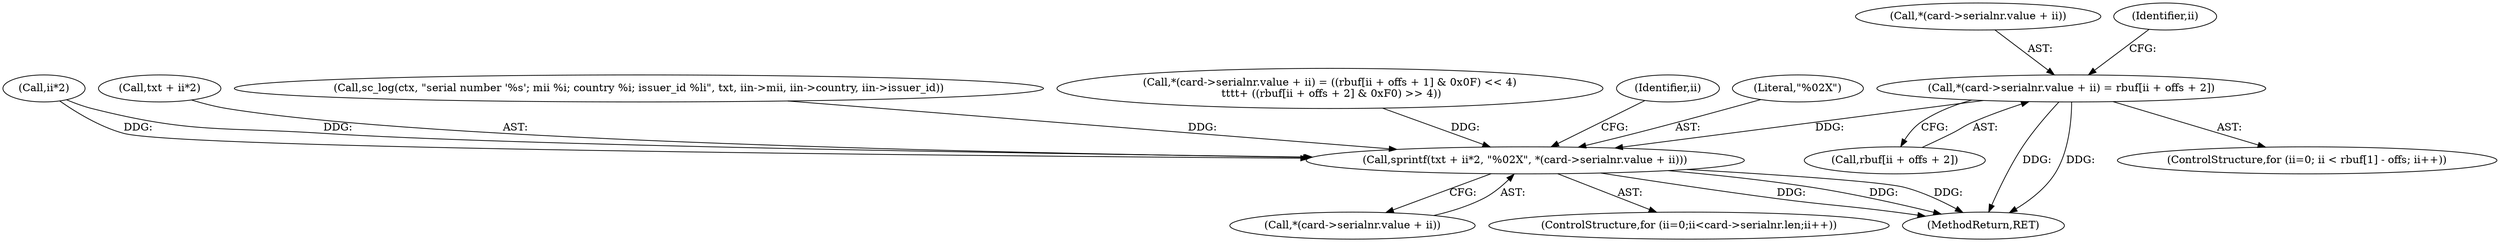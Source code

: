 digraph "0_OpenSC_8fe377e93b4b56060e5bbfb6f3142ceaeca744fa_10@array" {
"1000390" [label="(Call,*(card->serialnr.value + ii) = rbuf[ii + offs + 2])"];
"1000429" [label="(Call,sprintf(txt + ii*2, \"%02X\", *(card->serialnr.value + ii)))"];
"1000429" [label="(Call,sprintf(txt + ii*2, \"%02X\", *(card->serialnr.value + ii)))"];
"1000432" [label="(Call,ii*2)"];
"1000399" [label="(Call,rbuf[ii + offs + 2])"];
"1000430" [label="(Call,txt + ii*2)"];
"1000390" [label="(Call,*(card->serialnr.value + ii) = rbuf[ii + offs + 2])"];
"1000473" [label="(MethodReturn,RET)"];
"1000436" [label="(Call,*(card->serialnr.value + ii))"];
"1000444" [label="(Call,sc_log(ctx, \"serial number '%s'; mii %i; country %i; issuer_id %li\", txt, iin->mii, iin->country, iin->issuer_id))"];
"1000336" [label="(Call,*(card->serialnr.value + ii) = ((rbuf[ii + offs + 1] & 0x0F) << 4)\n \t\t\t\t+ ((rbuf[ii + offs + 2] & 0xF0) >> 4))"];
"1000391" [label="(Call,*(card->serialnr.value + ii))"];
"1000377" [label="(ControlStructure,for (ii=0; ii < rbuf[1] - offs; ii++))"];
"1000389" [label="(Identifier,ii)"];
"1000416" [label="(ControlStructure,for (ii=0;ii<card->serialnr.len;ii++))"];
"1000428" [label="(Identifier,ii)"];
"1000435" [label="(Literal,\"%02X\")"];
"1000390" -> "1000377"  [label="AST: "];
"1000390" -> "1000399"  [label="CFG: "];
"1000391" -> "1000390"  [label="AST: "];
"1000399" -> "1000390"  [label="AST: "];
"1000389" -> "1000390"  [label="CFG: "];
"1000390" -> "1000473"  [label="DDG: "];
"1000390" -> "1000473"  [label="DDG: "];
"1000390" -> "1000429"  [label="DDG: "];
"1000429" -> "1000416"  [label="AST: "];
"1000429" -> "1000436"  [label="CFG: "];
"1000430" -> "1000429"  [label="AST: "];
"1000435" -> "1000429"  [label="AST: "];
"1000436" -> "1000429"  [label="AST: "];
"1000428" -> "1000429"  [label="CFG: "];
"1000429" -> "1000473"  [label="DDG: "];
"1000429" -> "1000473"  [label="DDG: "];
"1000429" -> "1000473"  [label="DDG: "];
"1000444" -> "1000429"  [label="DDG: "];
"1000432" -> "1000429"  [label="DDG: "];
"1000432" -> "1000429"  [label="DDG: "];
"1000336" -> "1000429"  [label="DDG: "];
}
